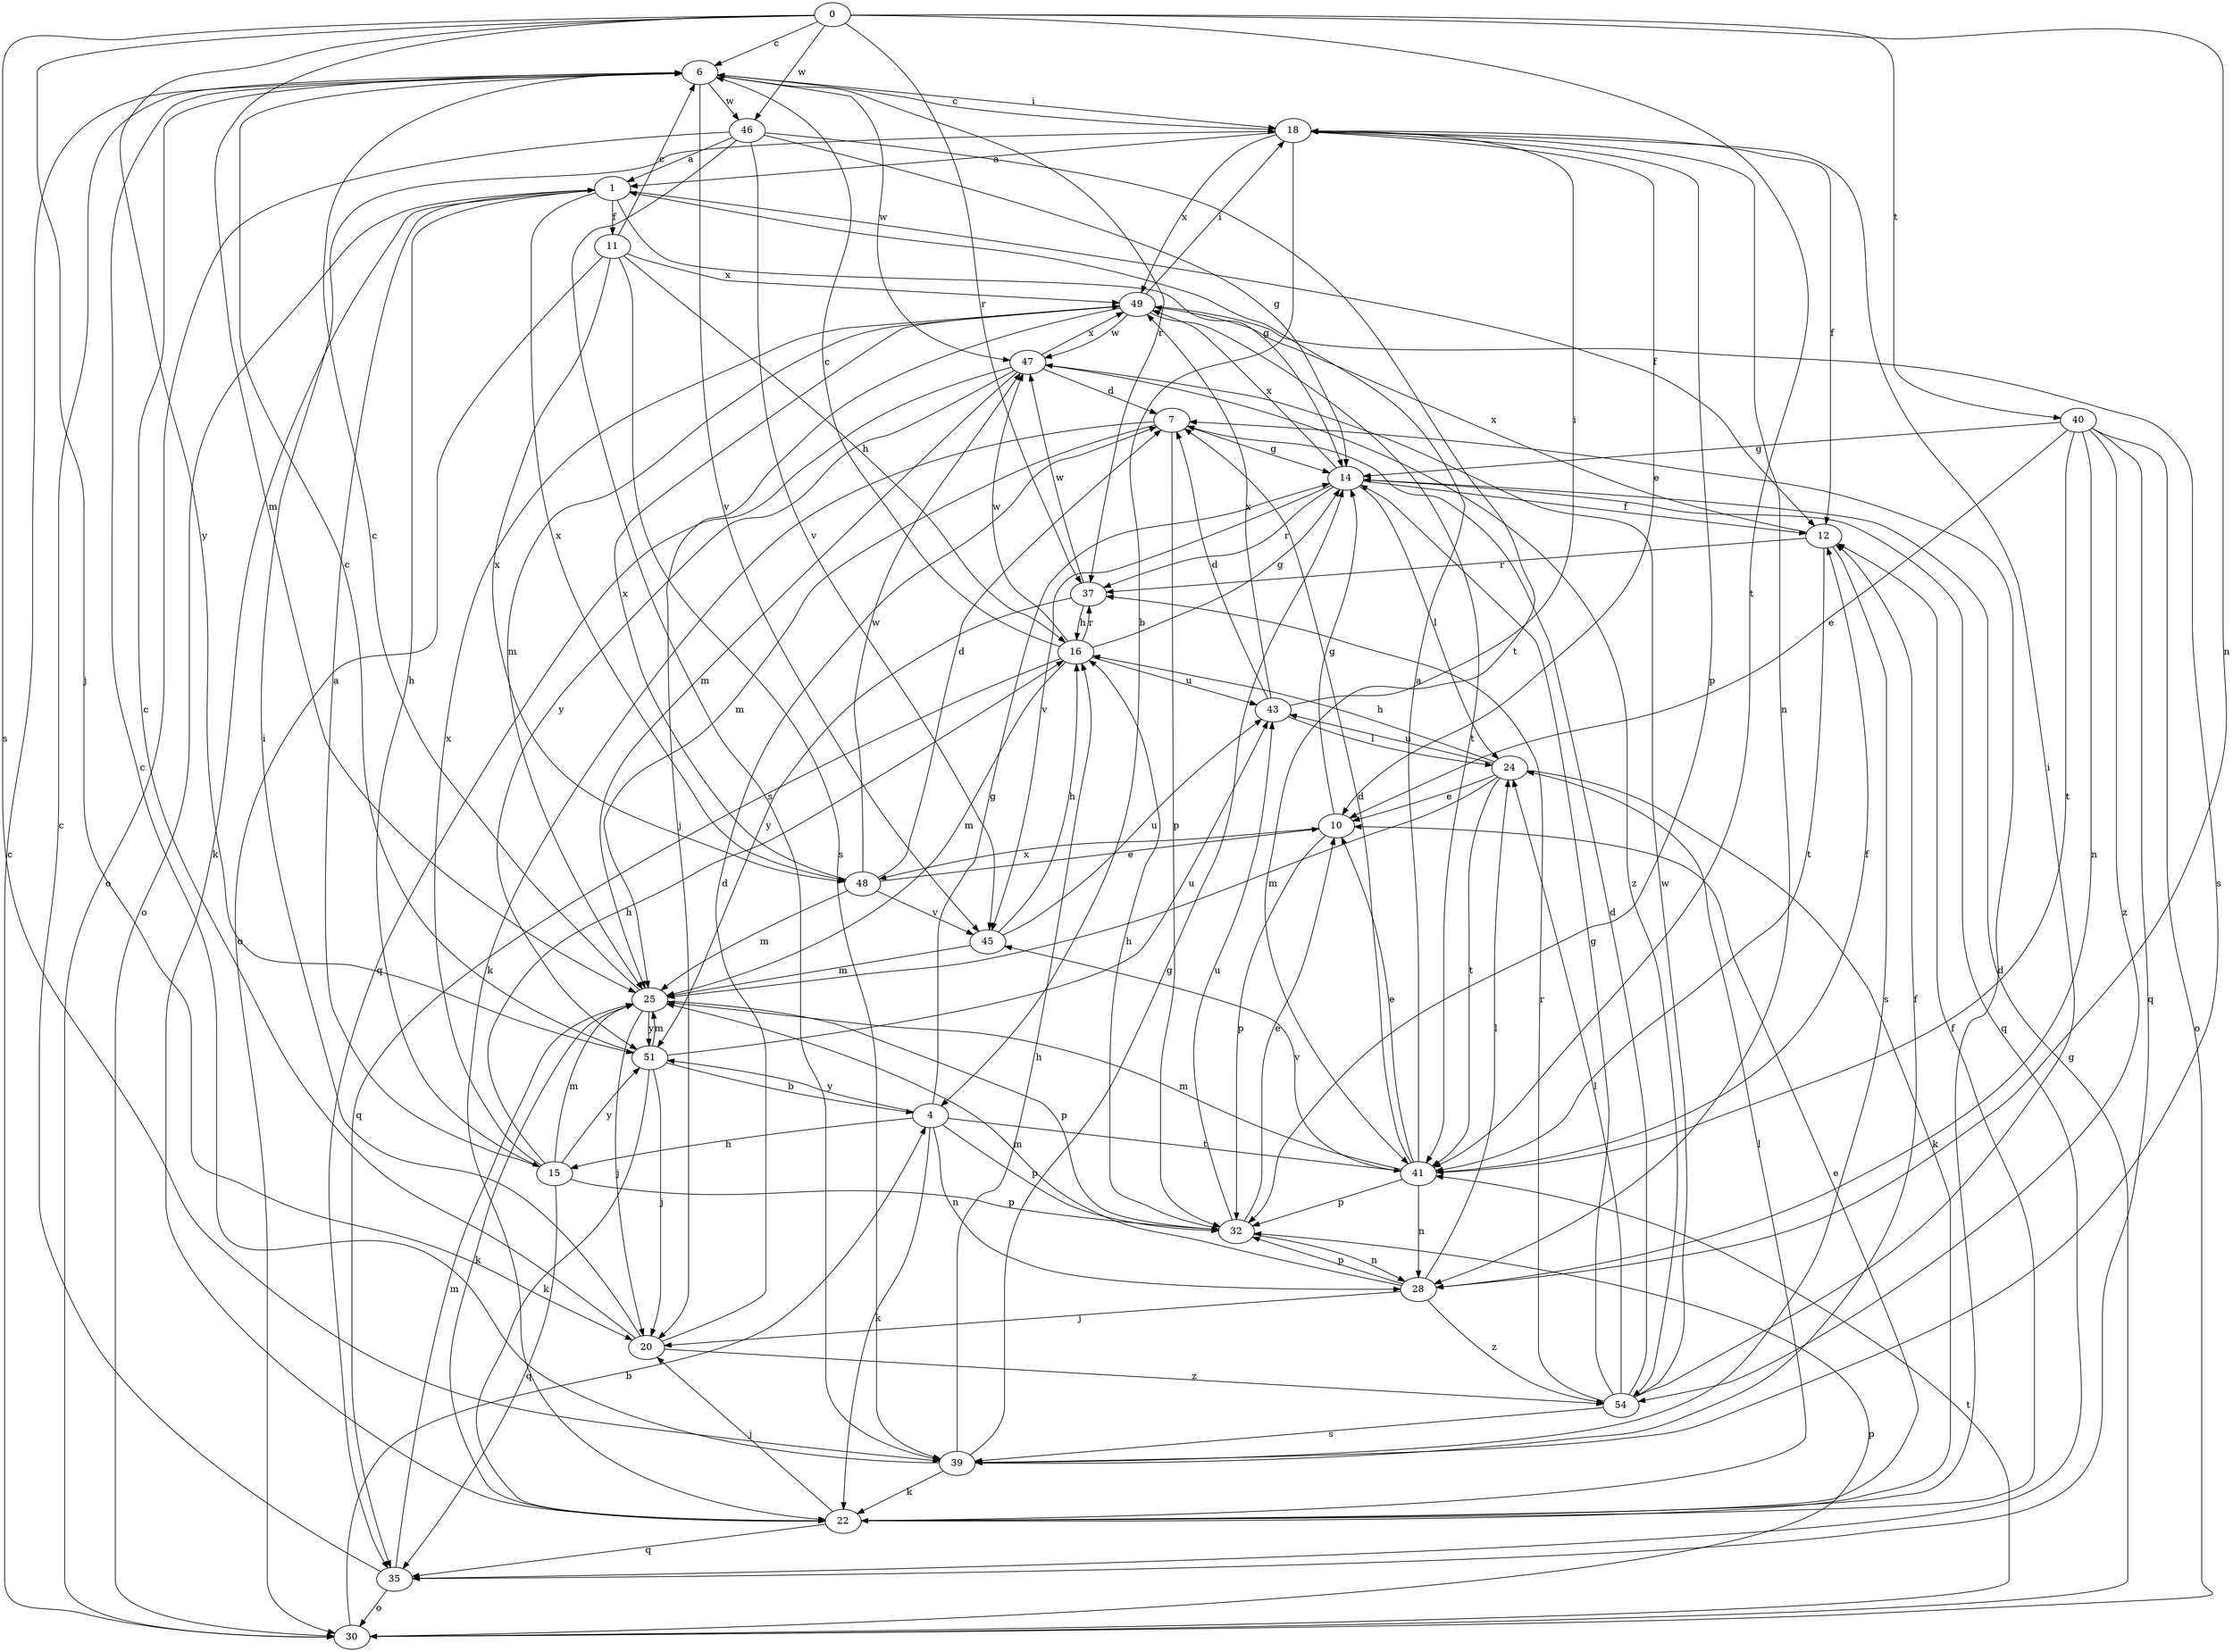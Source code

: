 strict digraph  {
0;
1;
4;
6;
7;
10;
11;
12;
14;
15;
16;
18;
20;
22;
24;
25;
28;
30;
32;
35;
37;
39;
40;
41;
43;
45;
46;
47;
48;
49;
51;
54;
0 -> 6  [label=c];
0 -> 20  [label=j];
0 -> 25  [label=m];
0 -> 28  [label=n];
0 -> 37  [label=r];
0 -> 39  [label=s];
0 -> 40  [label=t];
0 -> 41  [label=t];
0 -> 46  [label=w];
0 -> 51  [label=y];
1 -> 11  [label=f];
1 -> 12  [label=f];
1 -> 14  [label=g];
1 -> 15  [label=h];
1 -> 22  [label=k];
1 -> 30  [label=o];
1 -> 48  [label=x];
4 -> 14  [label=g];
4 -> 15  [label=h];
4 -> 22  [label=k];
4 -> 28  [label=n];
4 -> 32  [label=p];
4 -> 41  [label=t];
4 -> 51  [label=y];
6 -> 18  [label=i];
6 -> 37  [label=r];
6 -> 45  [label=v];
6 -> 46  [label=w];
6 -> 47  [label=w];
7 -> 14  [label=g];
7 -> 22  [label=k];
7 -> 25  [label=m];
7 -> 32  [label=p];
10 -> 14  [label=g];
10 -> 32  [label=p];
10 -> 48  [label=x];
11 -> 6  [label=c];
11 -> 16  [label=h];
11 -> 30  [label=o];
11 -> 39  [label=s];
11 -> 48  [label=x];
11 -> 49  [label=x];
12 -> 37  [label=r];
12 -> 39  [label=s];
12 -> 41  [label=t];
12 -> 49  [label=x];
14 -> 12  [label=f];
14 -> 24  [label=l];
14 -> 35  [label=q];
14 -> 37  [label=r];
14 -> 45  [label=v];
14 -> 49  [label=x];
15 -> 1  [label=a];
15 -> 16  [label=h];
15 -> 25  [label=m];
15 -> 32  [label=p];
15 -> 35  [label=q];
15 -> 49  [label=x];
15 -> 51  [label=y];
16 -> 6  [label=c];
16 -> 14  [label=g];
16 -> 25  [label=m];
16 -> 35  [label=q];
16 -> 37  [label=r];
16 -> 43  [label=u];
16 -> 47  [label=w];
18 -> 1  [label=a];
18 -> 4  [label=b];
18 -> 6  [label=c];
18 -> 10  [label=e];
18 -> 12  [label=f];
18 -> 28  [label=n];
18 -> 32  [label=p];
18 -> 49  [label=x];
20 -> 6  [label=c];
20 -> 7  [label=d];
20 -> 18  [label=i];
20 -> 54  [label=z];
22 -> 7  [label=d];
22 -> 10  [label=e];
22 -> 12  [label=f];
22 -> 20  [label=j];
22 -> 24  [label=l];
22 -> 35  [label=q];
24 -> 10  [label=e];
24 -> 16  [label=h];
24 -> 22  [label=k];
24 -> 25  [label=m];
24 -> 41  [label=t];
24 -> 43  [label=u];
25 -> 6  [label=c];
25 -> 20  [label=j];
25 -> 22  [label=k];
25 -> 32  [label=p];
25 -> 51  [label=y];
28 -> 20  [label=j];
28 -> 24  [label=l];
28 -> 25  [label=m];
28 -> 32  [label=p];
28 -> 54  [label=z];
30 -> 4  [label=b];
30 -> 6  [label=c];
30 -> 14  [label=g];
30 -> 32  [label=p];
30 -> 41  [label=t];
32 -> 10  [label=e];
32 -> 16  [label=h];
32 -> 28  [label=n];
32 -> 43  [label=u];
35 -> 6  [label=c];
35 -> 25  [label=m];
35 -> 30  [label=o];
37 -> 16  [label=h];
37 -> 47  [label=w];
37 -> 51  [label=y];
39 -> 6  [label=c];
39 -> 12  [label=f];
39 -> 14  [label=g];
39 -> 16  [label=h];
39 -> 22  [label=k];
40 -> 10  [label=e];
40 -> 14  [label=g];
40 -> 28  [label=n];
40 -> 30  [label=o];
40 -> 35  [label=q];
40 -> 41  [label=t];
40 -> 54  [label=z];
41 -> 1  [label=a];
41 -> 7  [label=d];
41 -> 10  [label=e];
41 -> 12  [label=f];
41 -> 25  [label=m];
41 -> 28  [label=n];
41 -> 32  [label=p];
41 -> 45  [label=v];
43 -> 7  [label=d];
43 -> 18  [label=i];
43 -> 24  [label=l];
43 -> 49  [label=x];
45 -> 16  [label=h];
45 -> 25  [label=m];
45 -> 43  [label=u];
46 -> 1  [label=a];
46 -> 14  [label=g];
46 -> 30  [label=o];
46 -> 39  [label=s];
46 -> 41  [label=t];
46 -> 45  [label=v];
47 -> 7  [label=d];
47 -> 25  [label=m];
47 -> 35  [label=q];
47 -> 49  [label=x];
47 -> 51  [label=y];
47 -> 54  [label=z];
48 -> 7  [label=d];
48 -> 10  [label=e];
48 -> 25  [label=m];
48 -> 45  [label=v];
48 -> 47  [label=w];
48 -> 49  [label=x];
49 -> 18  [label=i];
49 -> 20  [label=j];
49 -> 25  [label=m];
49 -> 39  [label=s];
49 -> 41  [label=t];
49 -> 47  [label=w];
51 -> 4  [label=b];
51 -> 6  [label=c];
51 -> 20  [label=j];
51 -> 22  [label=k];
51 -> 25  [label=m];
51 -> 43  [label=u];
54 -> 7  [label=d];
54 -> 14  [label=g];
54 -> 18  [label=i];
54 -> 24  [label=l];
54 -> 37  [label=r];
54 -> 39  [label=s];
54 -> 47  [label=w];
}
